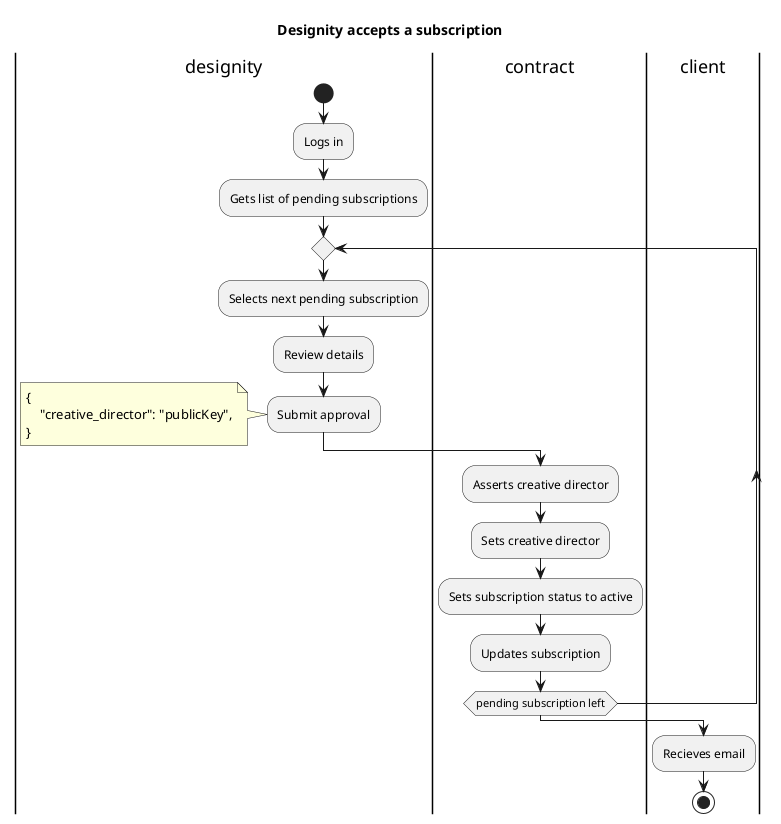 @startuml
title "Designity accepts a subscription"
|designity|
start
:Logs in;
:Gets list of pending subscriptions;
repeat
:Selects next pending subscription;
:Review details;
:Submit approval;
note left
    {
        "creative_director": "publicKey",
    }
end note
|contract|
:Asserts creative director;
:Sets creative director;
:Sets subscription status to active;
:Updates subscription;
repeatwhile(pending subscription left)
|client|
:Recieves email;
stop
@enduml
